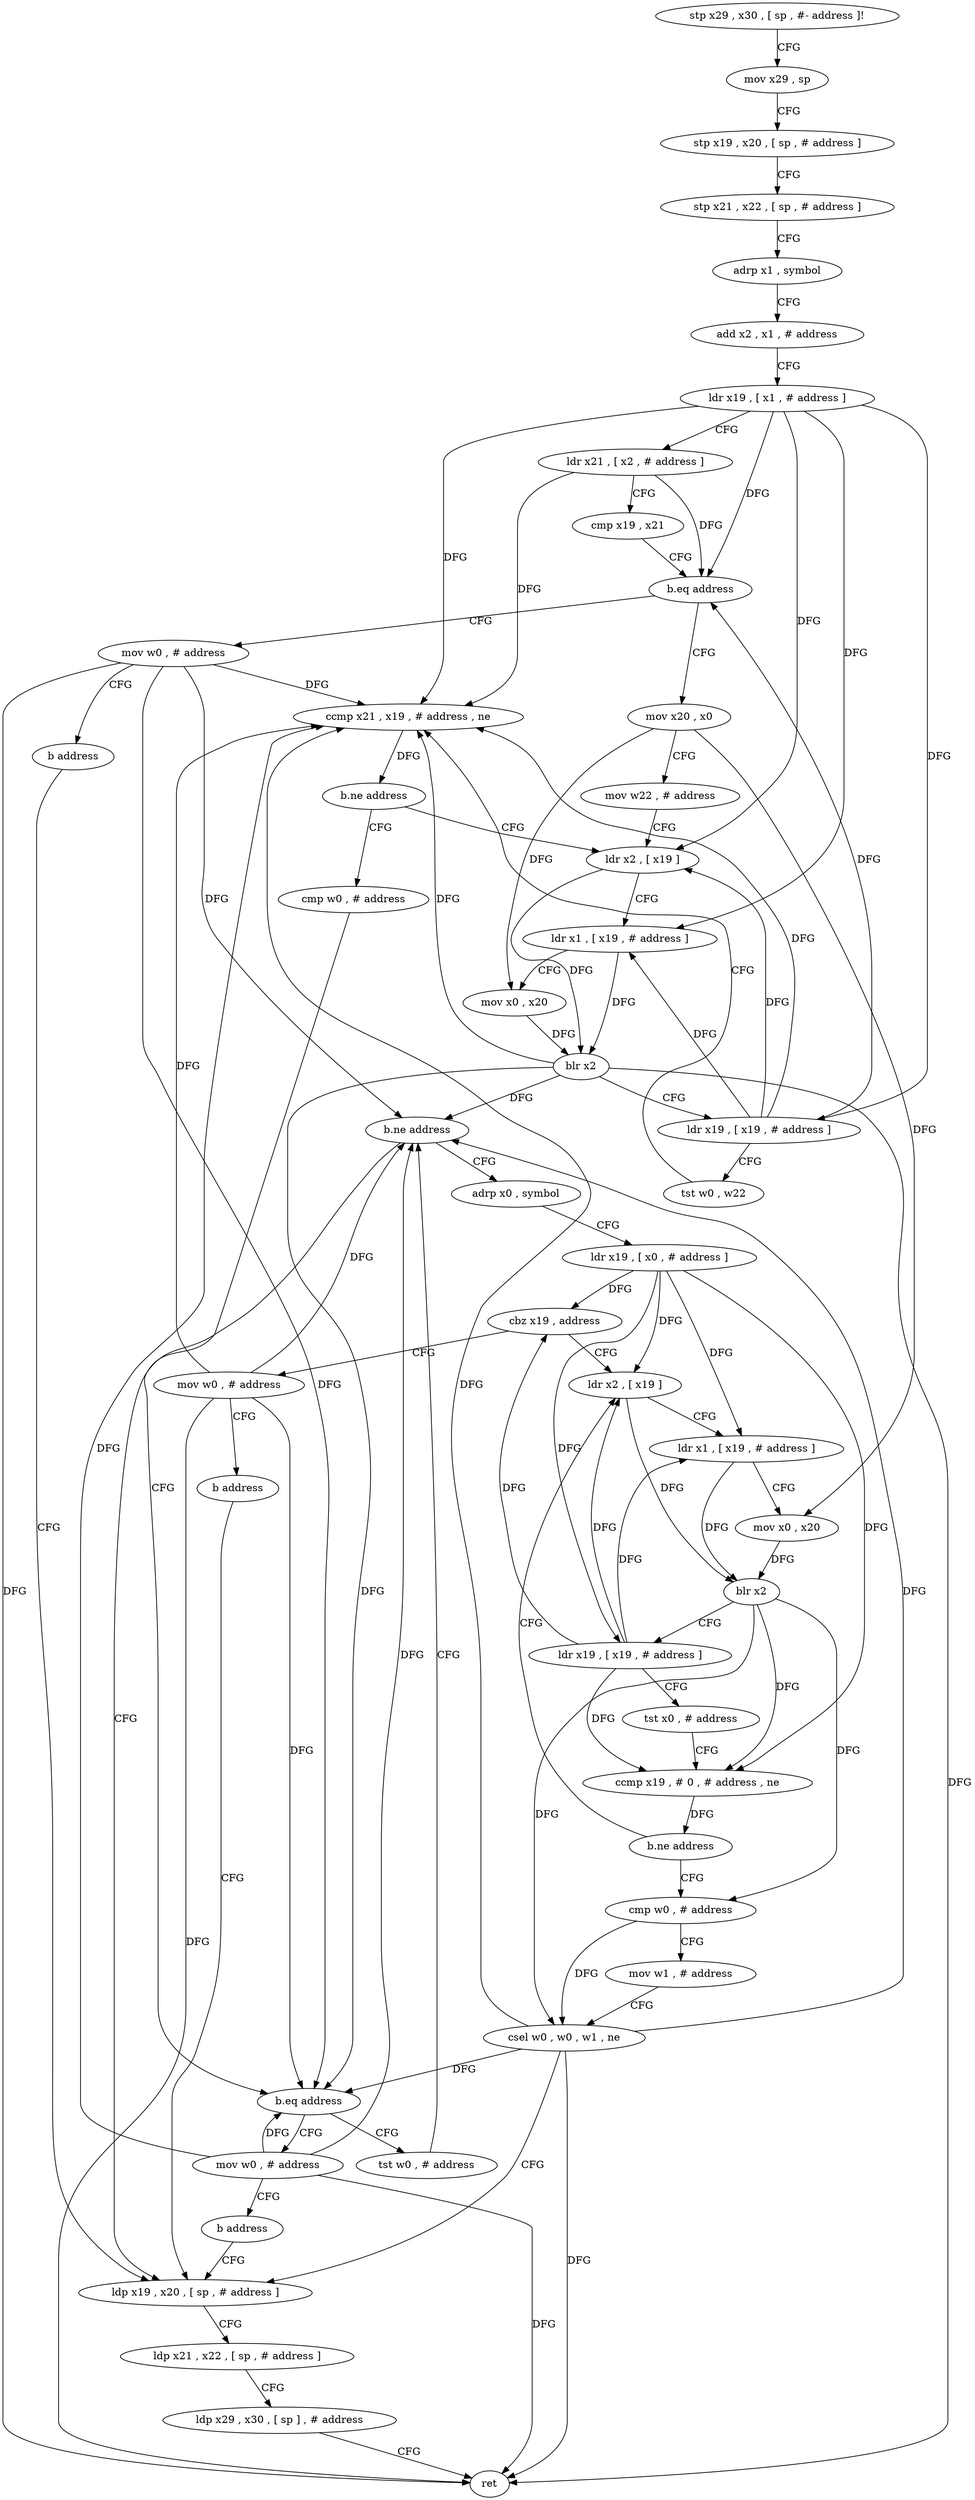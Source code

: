 digraph "func" {
"4204712" [label = "stp x29 , x30 , [ sp , #- address ]!" ]
"4204716" [label = "mov x29 , sp" ]
"4204720" [label = "stp x19 , x20 , [ sp , # address ]" ]
"4204724" [label = "stp x21 , x22 , [ sp , # address ]" ]
"4204728" [label = "adrp x1 , symbol" ]
"4204732" [label = "add x2 , x1 , # address" ]
"4204736" [label = "ldr x19 , [ x1 , # address ]" ]
"4204740" [label = "ldr x21 , [ x2 , # address ]" ]
"4204744" [label = "cmp x19 , x21" ]
"4204748" [label = "b.eq address" ]
"4204880" [label = "mov w0 , # address" ]
"4204752" [label = "mov x20 , x0" ]
"4204884" [label = "b address" ]
"4204864" [label = "ldp x19 , x20 , [ sp , # address ]" ]
"4204756" [label = "mov w22 , # address" ]
"4204760" [label = "ldr x2 , [ x19 ]" ]
"4204868" [label = "ldp x21 , x22 , [ sp , # address ]" ]
"4204872" [label = "ldp x29 , x30 , [ sp ] , # address" ]
"4204876" [label = "ret" ]
"4204764" [label = "ldr x1 , [ x19 , # address ]" ]
"4204768" [label = "mov x0 , x20" ]
"4204772" [label = "blr x2" ]
"4204776" [label = "ldr x19 , [ x19 , # address ]" ]
"4204780" [label = "tst w0 , w22" ]
"4204784" [label = "ccmp x21 , x19 , # address , ne" ]
"4204788" [label = "b.ne address" ]
"4204792" [label = "cmp w0 , # address" ]
"4204796" [label = "b.eq address" ]
"4204888" [label = "mov w0 , # address" ]
"4204800" [label = "tst w0 , # address" ]
"4204892" [label = "b address" ]
"4204804" [label = "b.ne address" ]
"4204808" [label = "adrp x0 , symbol" ]
"4204812" [label = "ldr x19 , [ x0 , # address ]" ]
"4204816" [label = "cbz x19 , address" ]
"4204896" [label = "mov w0 , # address" ]
"4204820" [label = "ldr x2 , [ x19 ]" ]
"4204900" [label = "b address" ]
"4204824" [label = "ldr x1 , [ x19 , # address ]" ]
"4204828" [label = "mov x0 , x20" ]
"4204832" [label = "blr x2" ]
"4204836" [label = "ldr x19 , [ x19 , # address ]" ]
"4204840" [label = "tst x0 , # address" ]
"4204844" [label = "ccmp x19 , # 0 , # address , ne" ]
"4204848" [label = "b.ne address" ]
"4204852" [label = "cmp w0 , # address" ]
"4204856" [label = "mov w1 , # address" ]
"4204860" [label = "csel w0 , w0 , w1 , ne" ]
"4204712" -> "4204716" [ label = "CFG" ]
"4204716" -> "4204720" [ label = "CFG" ]
"4204720" -> "4204724" [ label = "CFG" ]
"4204724" -> "4204728" [ label = "CFG" ]
"4204728" -> "4204732" [ label = "CFG" ]
"4204732" -> "4204736" [ label = "CFG" ]
"4204736" -> "4204740" [ label = "CFG" ]
"4204736" -> "4204748" [ label = "DFG" ]
"4204736" -> "4204760" [ label = "DFG" ]
"4204736" -> "4204764" [ label = "DFG" ]
"4204736" -> "4204776" [ label = "DFG" ]
"4204736" -> "4204784" [ label = "DFG" ]
"4204740" -> "4204744" [ label = "CFG" ]
"4204740" -> "4204748" [ label = "DFG" ]
"4204740" -> "4204784" [ label = "DFG" ]
"4204744" -> "4204748" [ label = "CFG" ]
"4204748" -> "4204880" [ label = "CFG" ]
"4204748" -> "4204752" [ label = "CFG" ]
"4204880" -> "4204884" [ label = "CFG" ]
"4204880" -> "4204876" [ label = "DFG" ]
"4204880" -> "4204784" [ label = "DFG" ]
"4204880" -> "4204796" [ label = "DFG" ]
"4204880" -> "4204804" [ label = "DFG" ]
"4204752" -> "4204756" [ label = "CFG" ]
"4204752" -> "4204768" [ label = "DFG" ]
"4204752" -> "4204828" [ label = "DFG" ]
"4204884" -> "4204864" [ label = "CFG" ]
"4204864" -> "4204868" [ label = "CFG" ]
"4204756" -> "4204760" [ label = "CFG" ]
"4204760" -> "4204764" [ label = "CFG" ]
"4204760" -> "4204772" [ label = "DFG" ]
"4204868" -> "4204872" [ label = "CFG" ]
"4204872" -> "4204876" [ label = "CFG" ]
"4204764" -> "4204768" [ label = "CFG" ]
"4204764" -> "4204772" [ label = "DFG" ]
"4204768" -> "4204772" [ label = "DFG" ]
"4204772" -> "4204776" [ label = "CFG" ]
"4204772" -> "4204876" [ label = "DFG" ]
"4204772" -> "4204784" [ label = "DFG" ]
"4204772" -> "4204796" [ label = "DFG" ]
"4204772" -> "4204804" [ label = "DFG" ]
"4204776" -> "4204780" [ label = "CFG" ]
"4204776" -> "4204760" [ label = "DFG" ]
"4204776" -> "4204764" [ label = "DFG" ]
"4204776" -> "4204748" [ label = "DFG" ]
"4204776" -> "4204784" [ label = "DFG" ]
"4204780" -> "4204784" [ label = "CFG" ]
"4204784" -> "4204788" [ label = "DFG" ]
"4204788" -> "4204760" [ label = "CFG" ]
"4204788" -> "4204792" [ label = "CFG" ]
"4204792" -> "4204796" [ label = "CFG" ]
"4204796" -> "4204888" [ label = "CFG" ]
"4204796" -> "4204800" [ label = "CFG" ]
"4204888" -> "4204892" [ label = "CFG" ]
"4204888" -> "4204784" [ label = "DFG" ]
"4204888" -> "4204796" [ label = "DFG" ]
"4204888" -> "4204876" [ label = "DFG" ]
"4204888" -> "4204804" [ label = "DFG" ]
"4204800" -> "4204804" [ label = "CFG" ]
"4204892" -> "4204864" [ label = "CFG" ]
"4204804" -> "4204864" [ label = "CFG" ]
"4204804" -> "4204808" [ label = "CFG" ]
"4204808" -> "4204812" [ label = "CFG" ]
"4204812" -> "4204816" [ label = "DFG" ]
"4204812" -> "4204820" [ label = "DFG" ]
"4204812" -> "4204824" [ label = "DFG" ]
"4204812" -> "4204836" [ label = "DFG" ]
"4204812" -> "4204844" [ label = "DFG" ]
"4204816" -> "4204896" [ label = "CFG" ]
"4204816" -> "4204820" [ label = "CFG" ]
"4204896" -> "4204900" [ label = "CFG" ]
"4204896" -> "4204784" [ label = "DFG" ]
"4204896" -> "4204796" [ label = "DFG" ]
"4204896" -> "4204804" [ label = "DFG" ]
"4204896" -> "4204876" [ label = "DFG" ]
"4204820" -> "4204824" [ label = "CFG" ]
"4204820" -> "4204832" [ label = "DFG" ]
"4204900" -> "4204864" [ label = "CFG" ]
"4204824" -> "4204828" [ label = "CFG" ]
"4204824" -> "4204832" [ label = "DFG" ]
"4204828" -> "4204832" [ label = "DFG" ]
"4204832" -> "4204836" [ label = "CFG" ]
"4204832" -> "4204844" [ label = "DFG" ]
"4204832" -> "4204852" [ label = "DFG" ]
"4204832" -> "4204860" [ label = "DFG" ]
"4204836" -> "4204840" [ label = "CFG" ]
"4204836" -> "4204816" [ label = "DFG" ]
"4204836" -> "4204820" [ label = "DFG" ]
"4204836" -> "4204824" [ label = "DFG" ]
"4204836" -> "4204844" [ label = "DFG" ]
"4204840" -> "4204844" [ label = "CFG" ]
"4204844" -> "4204848" [ label = "DFG" ]
"4204848" -> "4204820" [ label = "CFG" ]
"4204848" -> "4204852" [ label = "CFG" ]
"4204852" -> "4204856" [ label = "CFG" ]
"4204852" -> "4204860" [ label = "DFG" ]
"4204856" -> "4204860" [ label = "CFG" ]
"4204860" -> "4204864" [ label = "CFG" ]
"4204860" -> "4204784" [ label = "DFG" ]
"4204860" -> "4204796" [ label = "DFG" ]
"4204860" -> "4204804" [ label = "DFG" ]
"4204860" -> "4204876" [ label = "DFG" ]
}

